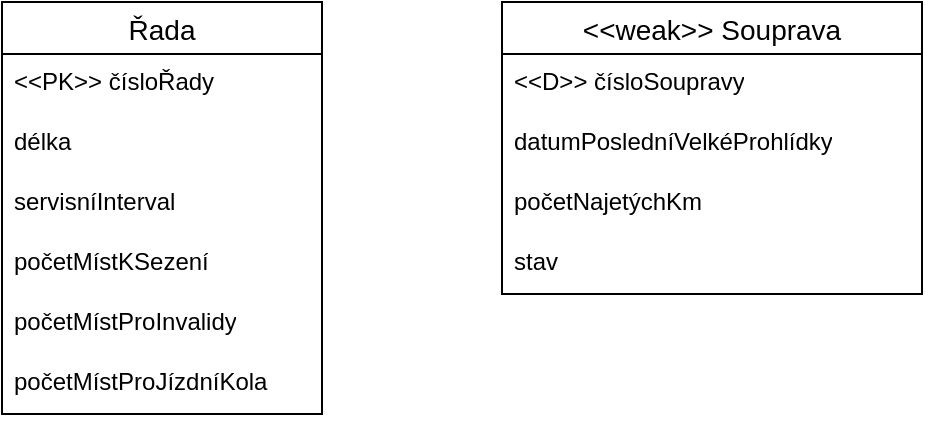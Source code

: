<mxfile version="24.7.17">
  <diagram id="R2lEEEUBdFMjLlhIrx00" name="Page-1">
    <mxGraphModel dx="2014" dy="759" grid="1" gridSize="10" guides="1" tooltips="1" connect="1" arrows="1" fold="1" page="1" pageScale="1" pageWidth="850" pageHeight="1100" math="0" shadow="0" extFonts="Permanent Marker^https://fonts.googleapis.com/css?family=Permanent+Marker">
      <root>
        <mxCell id="0" />
        <mxCell id="1" parent="0" />
        <mxCell id="ZM4EL_XXMLNZMk7a0q5l-45" value="Řada" style="swimlane;fontStyle=0;childLayout=stackLayout;horizontal=1;startSize=26;horizontalStack=0;resizeParent=1;resizeParentMax=0;resizeLast=0;collapsible=1;marginBottom=0;align=center;fontSize=14;" vertex="1" parent="1">
          <mxGeometry x="-370" y="130" width="160" height="206" as="geometry" />
        </mxCell>
        <mxCell id="ZM4EL_XXMLNZMk7a0q5l-46" value="&amp;lt;&amp;lt;PK&amp;gt;&amp;gt; čísloŘady" style="text;strokeColor=none;fillColor=none;spacingLeft=4;spacingRight=4;overflow=hidden;rotatable=0;points=[[0,0.5],[1,0.5]];portConstraint=eastwest;fontSize=12;whiteSpace=wrap;html=1;" vertex="1" parent="ZM4EL_XXMLNZMk7a0q5l-45">
          <mxGeometry y="26" width="160" height="30" as="geometry" />
        </mxCell>
        <mxCell id="ZM4EL_XXMLNZMk7a0q5l-59" value="&lt;div&gt;délka&lt;/div&gt;" style="text;strokeColor=none;fillColor=none;spacingLeft=4;spacingRight=4;overflow=hidden;rotatable=0;points=[[0,0.5],[1,0.5]];portConstraint=eastwest;fontSize=12;whiteSpace=wrap;html=1;" vertex="1" parent="ZM4EL_XXMLNZMk7a0q5l-45">
          <mxGeometry y="56" width="160" height="30" as="geometry" />
        </mxCell>
        <mxCell id="ZM4EL_XXMLNZMk7a0q5l-47" value="servisníInterval" style="text;strokeColor=none;fillColor=none;spacingLeft=4;spacingRight=4;overflow=hidden;rotatable=0;points=[[0,0.5],[1,0.5]];portConstraint=eastwest;fontSize=12;whiteSpace=wrap;html=1;" vertex="1" parent="ZM4EL_XXMLNZMk7a0q5l-45">
          <mxGeometry y="86" width="160" height="30" as="geometry" />
        </mxCell>
        <mxCell id="ZM4EL_XXMLNZMk7a0q5l-54" value="početMístKSezení" style="text;strokeColor=none;fillColor=none;spacingLeft=4;spacingRight=4;overflow=hidden;rotatable=0;points=[[0,0.5],[1,0.5]];portConstraint=eastwest;fontSize=12;whiteSpace=wrap;html=1;" vertex="1" parent="ZM4EL_XXMLNZMk7a0q5l-45">
          <mxGeometry y="116" width="160" height="30" as="geometry" />
        </mxCell>
        <mxCell id="ZM4EL_XXMLNZMk7a0q5l-48" value="&lt;div&gt;početMístProInvalidy&lt;/div&gt;" style="text;strokeColor=none;fillColor=none;spacingLeft=4;spacingRight=4;overflow=hidden;rotatable=0;points=[[0,0.5],[1,0.5]];portConstraint=eastwest;fontSize=12;whiteSpace=wrap;html=1;" vertex="1" parent="ZM4EL_XXMLNZMk7a0q5l-45">
          <mxGeometry y="146" width="160" height="30" as="geometry" />
        </mxCell>
        <mxCell id="ZM4EL_XXMLNZMk7a0q5l-58" value="&lt;div&gt;početMístProJízdníKola&lt;/div&gt;" style="text;strokeColor=none;fillColor=none;spacingLeft=4;spacingRight=4;overflow=hidden;rotatable=0;points=[[0,0.5],[1,0.5]];portConstraint=eastwest;fontSize=12;whiteSpace=wrap;html=1;" vertex="1" parent="ZM4EL_XXMLNZMk7a0q5l-45">
          <mxGeometry y="176" width="160" height="30" as="geometry" />
        </mxCell>
        <mxCell id="ZM4EL_XXMLNZMk7a0q5l-60" value="&lt;&lt;weak&gt;&gt; Souprava" style="swimlane;fontStyle=0;childLayout=stackLayout;horizontal=1;startSize=26;horizontalStack=0;resizeParent=1;resizeParentMax=0;resizeLast=0;collapsible=1;marginBottom=0;align=center;fontSize=14;" vertex="1" parent="1">
          <mxGeometry x="-120" y="130" width="210" height="146" as="geometry" />
        </mxCell>
        <mxCell id="ZM4EL_XXMLNZMk7a0q5l-61" value="&amp;lt;&amp;lt;D&amp;gt;&amp;gt; čísloSoupravy" style="text;strokeColor=none;fillColor=none;spacingLeft=4;spacingRight=4;overflow=hidden;rotatable=0;points=[[0,0.5],[1,0.5]];portConstraint=eastwest;fontSize=12;whiteSpace=wrap;html=1;" vertex="1" parent="ZM4EL_XXMLNZMk7a0q5l-60">
          <mxGeometry y="26" width="210" height="30" as="geometry" />
        </mxCell>
        <mxCell id="ZM4EL_XXMLNZMk7a0q5l-62" value="datumPosledníVelkéProhlídky" style="text;strokeColor=none;fillColor=none;spacingLeft=4;spacingRight=4;overflow=hidden;rotatable=0;points=[[0,0.5],[1,0.5]];portConstraint=eastwest;fontSize=12;whiteSpace=wrap;html=1;" vertex="1" parent="ZM4EL_XXMLNZMk7a0q5l-60">
          <mxGeometry y="56" width="210" height="30" as="geometry" />
        </mxCell>
        <mxCell id="ZM4EL_XXMLNZMk7a0q5l-63" value="početNajetýchKm" style="text;strokeColor=none;fillColor=none;spacingLeft=4;spacingRight=4;overflow=hidden;rotatable=0;points=[[0,0.5],[1,0.5]];portConstraint=eastwest;fontSize=12;whiteSpace=wrap;html=1;" vertex="1" parent="ZM4EL_XXMLNZMk7a0q5l-60">
          <mxGeometry y="86" width="210" height="30" as="geometry" />
        </mxCell>
        <mxCell id="ZM4EL_XXMLNZMk7a0q5l-64" value="stav" style="text;strokeColor=none;fillColor=none;spacingLeft=4;spacingRight=4;overflow=hidden;rotatable=0;points=[[0,0.5],[1,0.5]];portConstraint=eastwest;fontSize=12;whiteSpace=wrap;html=1;" vertex="1" parent="ZM4EL_XXMLNZMk7a0q5l-60">
          <mxGeometry y="116" width="210" height="30" as="geometry" />
        </mxCell>
      </root>
    </mxGraphModel>
  </diagram>
</mxfile>

